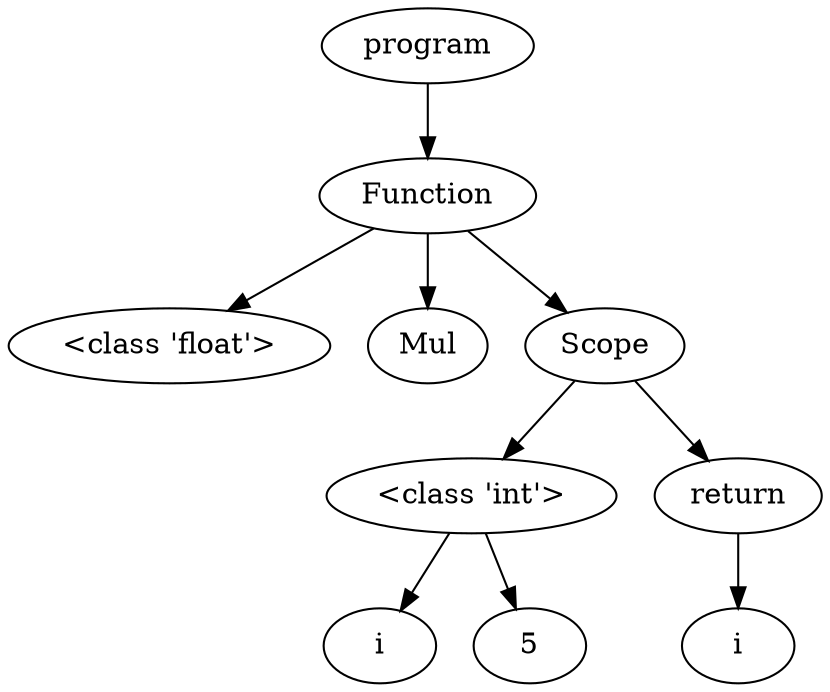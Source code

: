 digraph G { 
"<AST.AST object at 0x00000217DC99F850> (0)"[label="program"]
"<AST.ASTFunction object at 0x00000217DC99F9D0> (1)"[label="Function"]
"<AST.AST object at 0x00000217DC99F850> (0)"->"<AST.ASTFunction object at 0x00000217DC99F9D0> (1)"
"<AST.ASTFunction object at 0x00000217DC99F9D0> (1)"[label="Function"]
"<AST.ASTDataType object at 0x00000217DC99F7C0> (2)"[label="<class 'float'>"]
"<AST.ASTFunction object at 0x00000217DC99F9D0> (1)"->"<AST.ASTDataType object at 0x00000217DC99F7C0> (2)"
"<AST.ASTFunctionName object at 0x00000217DC99F2E0> (2)"[label="Mul"]
"<AST.ASTFunction object at 0x00000217DC99F9D0> (1)"->"<AST.ASTFunctionName object at 0x00000217DC99F2E0> (2)"
"<AST.ASTScope object at 0x00000217DC99F130> (2)"[label="Scope"]
"<AST.ASTFunction object at 0x00000217DC99F9D0> (1)"->"<AST.ASTScope object at 0x00000217DC99F130> (2)"
"<AST.ASTScope object at 0x00000217DC99F130> (2)"[label="Scope"]
"<AST.ASTDataType object at 0x00000217DC99FC10> (3)"[label="<class 'int'>"]
"<AST.ASTScope object at 0x00000217DC99F130> (2)"->"<AST.ASTDataType object at 0x00000217DC99FC10> (3)"
"<AST.ASTDataType object at 0x00000217DC99FC10> (3)"[label="<class 'int'>"]
"<AST.ASTVariable object at 0x00000217DC99F400> (4)"[label="i"]
"<AST.ASTDataType object at 0x00000217DC99FC10> (3)"->"<AST.ASTVariable object at 0x00000217DC99F400> (4)"
"<AST.AST object at 0x00000217DC99F250> (4)"[label="5"]
"<AST.ASTDataType object at 0x00000217DC99FC10> (3)"->"<AST.AST object at 0x00000217DC99F250> (4)"
"<AST.ASTReturn object at 0x00000217DC99F640> (3)"[label="return"]
"<AST.ASTScope object at 0x00000217DC99F130> (2)"->"<AST.ASTReturn object at 0x00000217DC99F640> (3)"
"<AST.ASTReturn object at 0x00000217DC99F640> (3)"[label="return"]
"<AST.ASTVariable object at 0x00000217DC99F670> (4)"[label="i"]
"<AST.ASTReturn object at 0x00000217DC99F640> (3)"->"<AST.ASTVariable object at 0x00000217DC99F670> (4)"
}